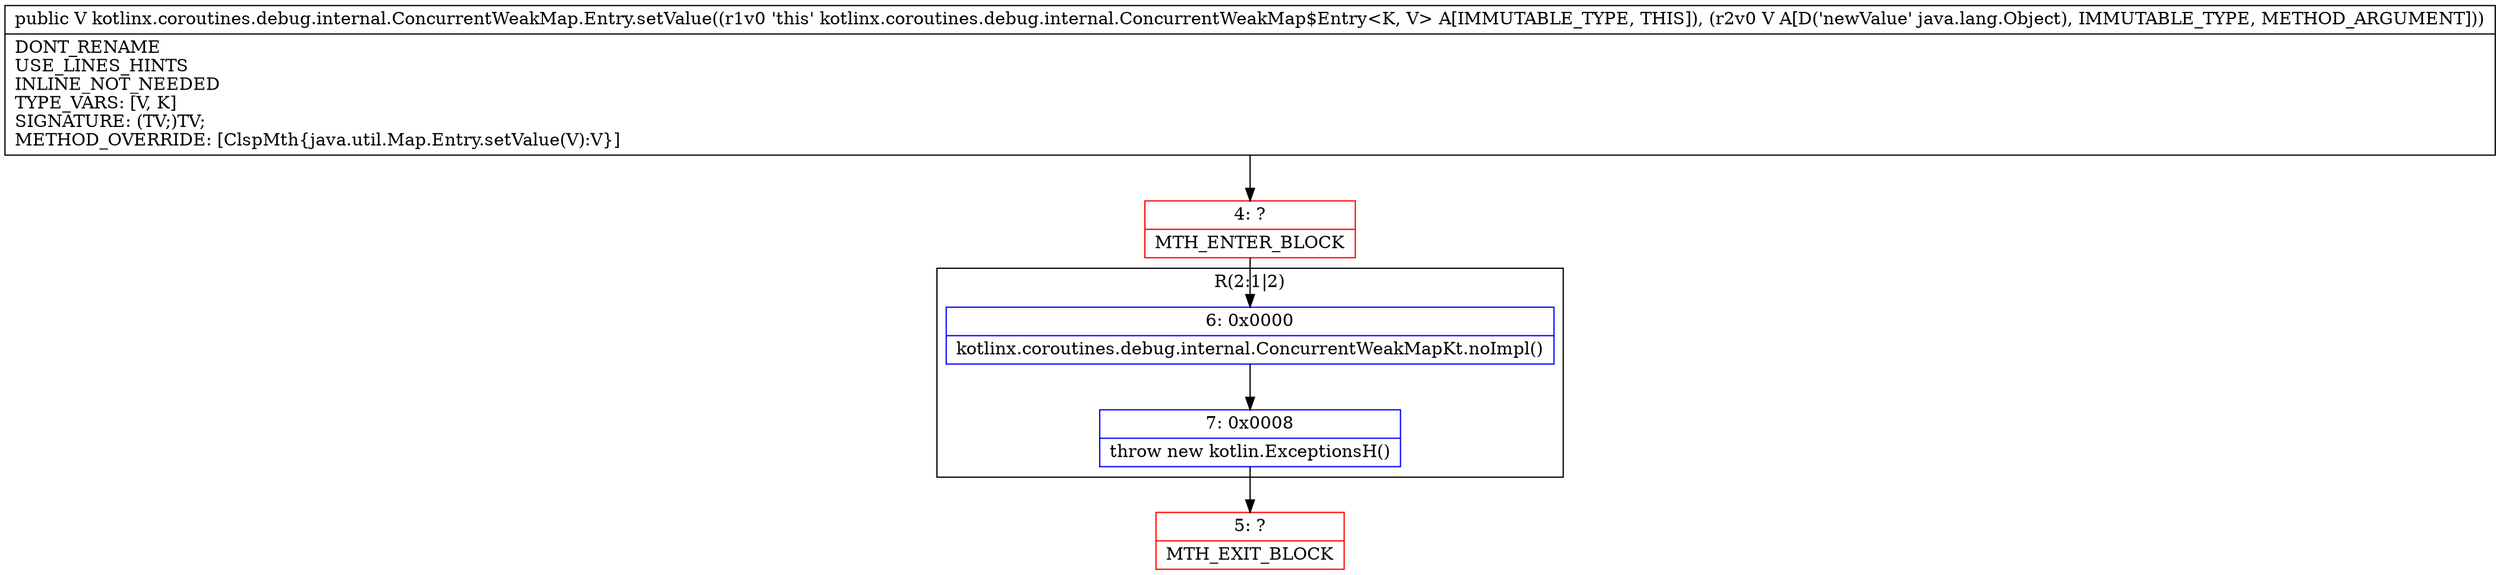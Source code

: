 digraph "CFG forkotlinx.coroutines.debug.internal.ConcurrentWeakMap.Entry.setValue(Ljava\/lang\/Object;)Ljava\/lang\/Object;" {
subgraph cluster_Region_1844809820 {
label = "R(2:1|2)";
node [shape=record,color=blue];
Node_6 [shape=record,label="{6\:\ 0x0000|kotlinx.coroutines.debug.internal.ConcurrentWeakMapKt.noImpl()\l}"];
Node_7 [shape=record,label="{7\:\ 0x0008|throw new kotlin.ExceptionsH()\l}"];
}
Node_4 [shape=record,color=red,label="{4\:\ ?|MTH_ENTER_BLOCK\l}"];
Node_5 [shape=record,color=red,label="{5\:\ ?|MTH_EXIT_BLOCK\l}"];
MethodNode[shape=record,label="{public V kotlinx.coroutines.debug.internal.ConcurrentWeakMap.Entry.setValue((r1v0 'this' kotlinx.coroutines.debug.internal.ConcurrentWeakMap$Entry\<K, V\> A[IMMUTABLE_TYPE, THIS]), (r2v0 V A[D('newValue' java.lang.Object), IMMUTABLE_TYPE, METHOD_ARGUMENT]))  | DONT_RENAME\lUSE_LINES_HINTS\lINLINE_NOT_NEEDED\lTYPE_VARS: [V, K]\lSIGNATURE: (TV;)TV;\lMETHOD_OVERRIDE: [ClspMth\{java.util.Map.Entry.setValue(V):V\}]\l}"];
MethodNode -> Node_4;Node_6 -> Node_7;
Node_7 -> Node_5;
Node_4 -> Node_6;
}

